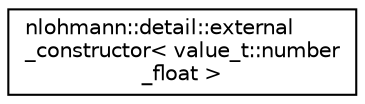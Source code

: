 digraph "Graphical Class Hierarchy"
{
 // LATEX_PDF_SIZE
  edge [fontname="Helvetica",fontsize="10",labelfontname="Helvetica",labelfontsize="10"];
  node [fontname="Helvetica",fontsize="10",shape=record];
  rankdir="LR";
  Node0 [label="nlohmann::detail::external\l_constructor\< value_t::number\l_float \>",height=0.2,width=0.4,color="black", fillcolor="white", style="filled",URL="$d8/dff/structnlohmann_1_1detail_1_1external__constructor_3_01value__t_1_1number__float_01_4.html",tooltip=" "];
}
